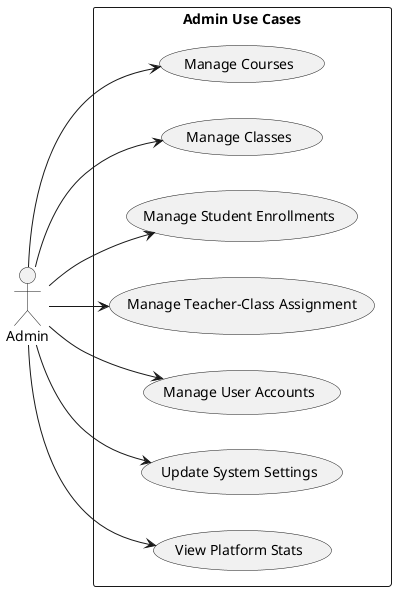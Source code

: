 @startuml AdminUseCaseDiagram

left to right direction

' Define actor
actor Admin

' Group use cases in a box
rectangle "Admin Use Cases" {
  usecase "Manage Courses" as UC12
  usecase "Manage Classes" as UC13
  usecase "Manage Student Enrollments" as UC14
  usecase "Manage Teacher-Class Assignment" as UC15
  usecase "Manage User Accounts" as UC16
  usecase "Update System Settings" as UC17
  usecase "View Platform Stats" as UC18
}

' Relationships for Admin
Admin --> UC12
Admin --> UC13
Admin --> UC14
Admin --> UC15
Admin --> UC16
Admin --> UC17
Admin --> UC18

@enduml